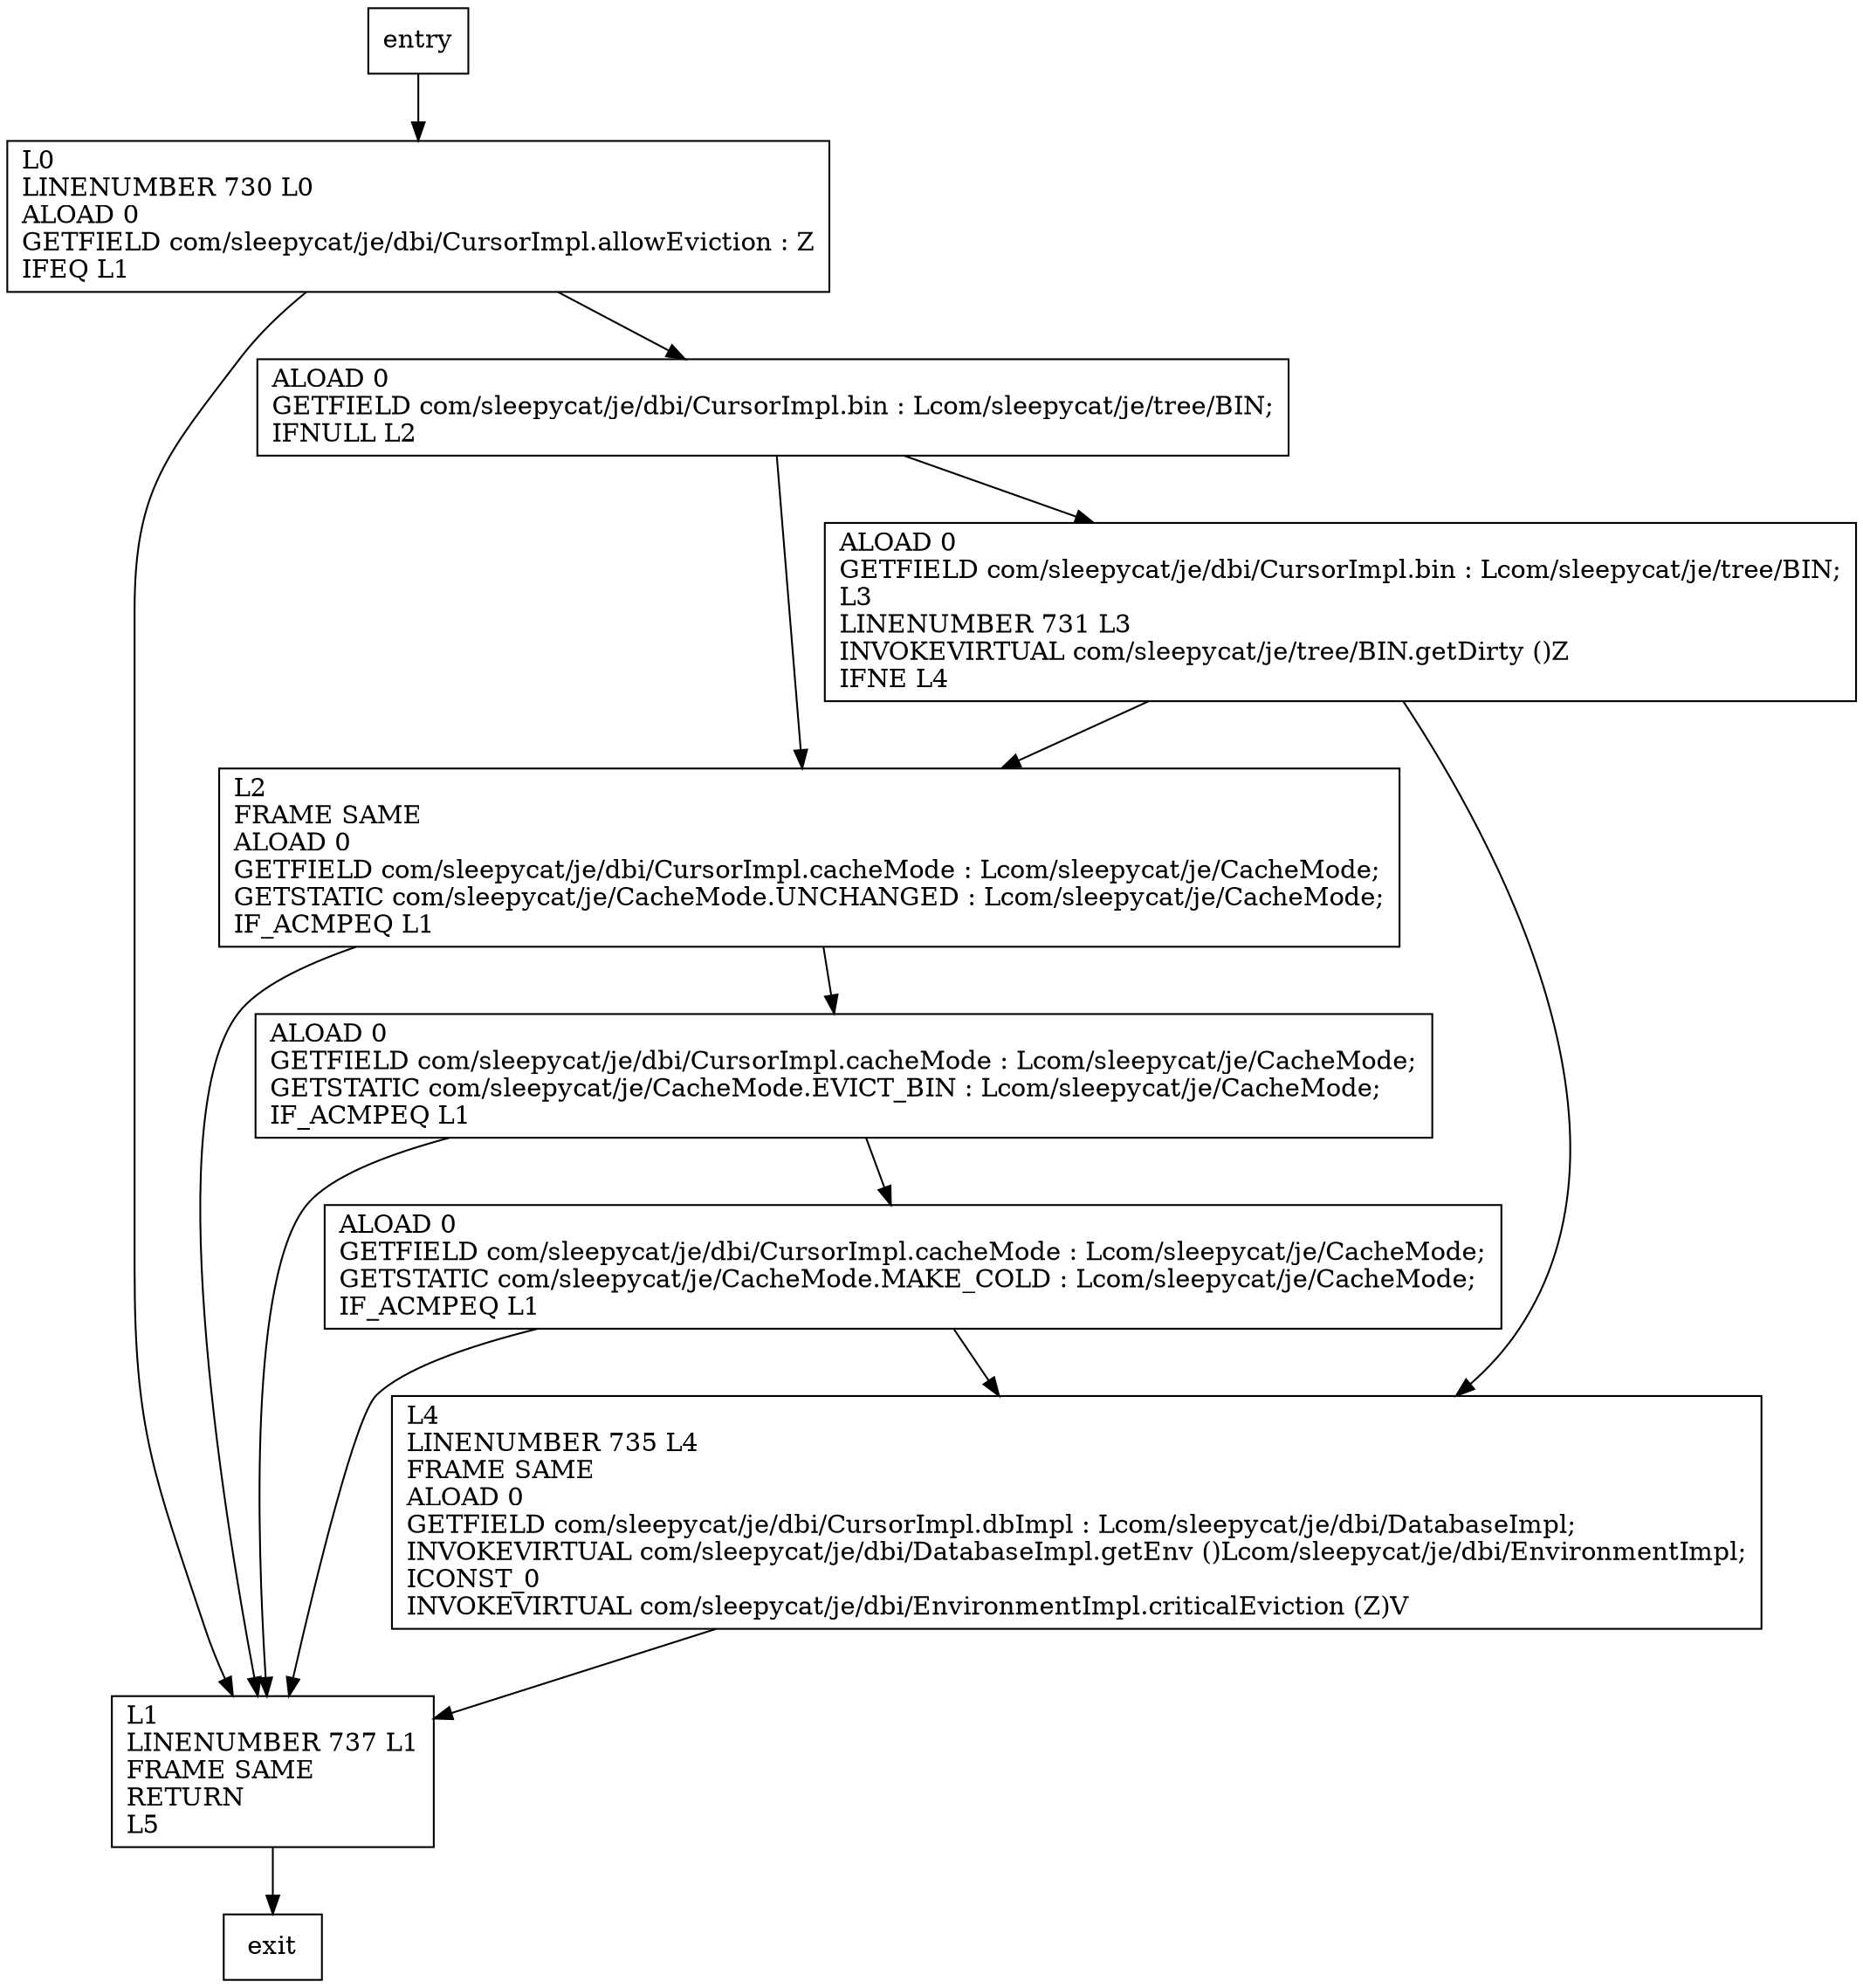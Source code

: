 digraph criticalEviction {
node [shape=record];
807910849 [label="ALOAD 0\lGETFIELD com/sleepycat/je/dbi/CursorImpl.bin : Lcom/sleepycat/je/tree/BIN;\lL3\lLINENUMBER 731 L3\lINVOKEVIRTUAL com/sleepycat/je/tree/BIN.getDirty ()Z\lIFNE L4\l"];
1363809560 [label="L1\lLINENUMBER 737 L1\lFRAME SAME\lRETURN\lL5\l"];
1912691231 [label="L0\lLINENUMBER 730 L0\lALOAD 0\lGETFIELD com/sleepycat/je/dbi/CursorImpl.allowEviction : Z\lIFEQ L1\l"];
1621247236 [label="ALOAD 0\lGETFIELD com/sleepycat/je/dbi/CursorImpl.cacheMode : Lcom/sleepycat/je/CacheMode;\lGETSTATIC com/sleepycat/je/CacheMode.MAKE_COLD : Lcom/sleepycat/je/CacheMode;\lIF_ACMPEQ L1\l"];
2108366984 [label="ALOAD 0\lGETFIELD com/sleepycat/je/dbi/CursorImpl.bin : Lcom/sleepycat/je/tree/BIN;\lIFNULL L2\l"];
1217316984 [label="L2\lFRAME SAME\lALOAD 0\lGETFIELD com/sleepycat/je/dbi/CursorImpl.cacheMode : Lcom/sleepycat/je/CacheMode;\lGETSTATIC com/sleepycat/je/CacheMode.UNCHANGED : Lcom/sleepycat/je/CacheMode;\lIF_ACMPEQ L1\l"];
1835410652 [label="ALOAD 0\lGETFIELD com/sleepycat/je/dbi/CursorImpl.cacheMode : Lcom/sleepycat/je/CacheMode;\lGETSTATIC com/sleepycat/je/CacheMode.EVICT_BIN : Lcom/sleepycat/je/CacheMode;\lIF_ACMPEQ L1\l"];
1820659329 [label="L4\lLINENUMBER 735 L4\lFRAME SAME\lALOAD 0\lGETFIELD com/sleepycat/je/dbi/CursorImpl.dbImpl : Lcom/sleepycat/je/dbi/DatabaseImpl;\lINVOKEVIRTUAL com/sleepycat/je/dbi/DatabaseImpl.getEnv ()Lcom/sleepycat/je/dbi/EnvironmentImpl;\lICONST_0\lINVOKEVIRTUAL com/sleepycat/je/dbi/EnvironmentImpl.criticalEviction (Z)V\l"];
entry;
exit;
807910849 -> 1217316984
807910849 -> 1820659329
entry -> 1912691231
1363809560 -> exit
1912691231 -> 1363809560
1912691231 -> 2108366984
1621247236 -> 1363809560
1621247236 -> 1820659329
2108366984 -> 807910849
2108366984 -> 1217316984
1217316984 -> 1363809560
1217316984 -> 1835410652
1835410652 -> 1363809560
1835410652 -> 1621247236
1820659329 -> 1363809560
}
